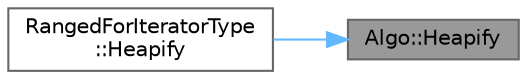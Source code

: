 digraph "Algo::Heapify"
{
 // INTERACTIVE_SVG=YES
 // LATEX_PDF_SIZE
  bgcolor="transparent";
  edge [fontname=Helvetica,fontsize=10,labelfontname=Helvetica,labelfontsize=10];
  node [fontname=Helvetica,fontsize=10,shape=box,height=0.2,width=0.4];
  rankdir="RL";
  Node1 [id="Node000001",label="Algo::Heapify",height=0.2,width=0.4,color="gray40", fillcolor="grey60", style="filled", fontcolor="black",tooltip="Builds an implicit min-heap from a range of elements."];
  Node1 -> Node2 [id="edge1_Node000001_Node000002",dir="back",color="steelblue1",style="solid",tooltip=" "];
  Node2 [id="Node000002",label="RangedForIteratorType\l::Heapify",height=0.2,width=0.4,color="grey40", fillcolor="white", style="filled",URL="$d4/d52/classTArray.html#a54e40f52e939bef6cd3a70395ea2e9de",tooltip=" "];
}
